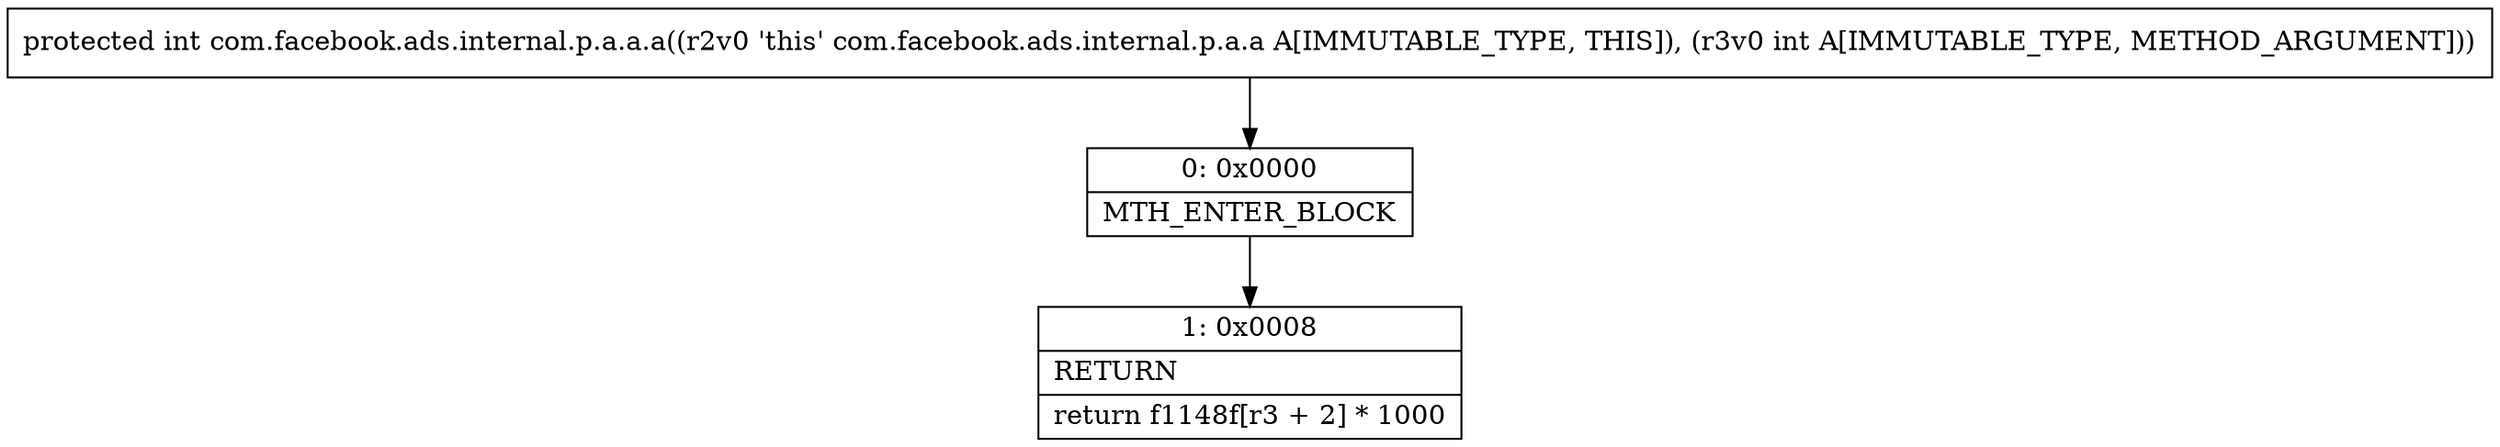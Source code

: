 digraph "CFG forcom.facebook.ads.internal.p.a.a.a(I)I" {
Node_0 [shape=record,label="{0\:\ 0x0000|MTH_ENTER_BLOCK\l}"];
Node_1 [shape=record,label="{1\:\ 0x0008|RETURN\l|return f1148f[r3 + 2] * 1000\l}"];
MethodNode[shape=record,label="{protected int com.facebook.ads.internal.p.a.a.a((r2v0 'this' com.facebook.ads.internal.p.a.a A[IMMUTABLE_TYPE, THIS]), (r3v0 int A[IMMUTABLE_TYPE, METHOD_ARGUMENT])) }"];
MethodNode -> Node_0;
Node_0 -> Node_1;
}

